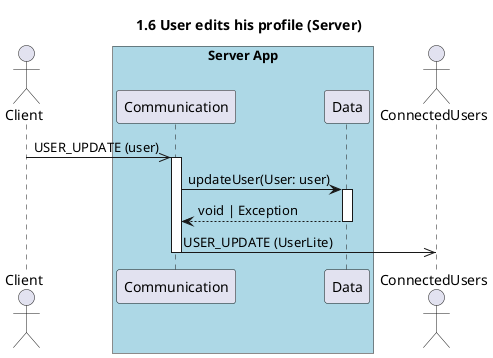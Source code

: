 @startuml 1.6 User edits his profile (Server)
title 1.6 User edits his profile (Server)

actor Client as client

box "Server App" #LightBlue
    participant Communication as com
    participant Data as data
end box

actor ConnectedUsers as connected

client ->> com++: USER_UPDATE (user)
com->data++: updateUser(User: user)
return void | Exception
com->>connected: USER_UPDATE (UserLite)
deactivate
@enduml